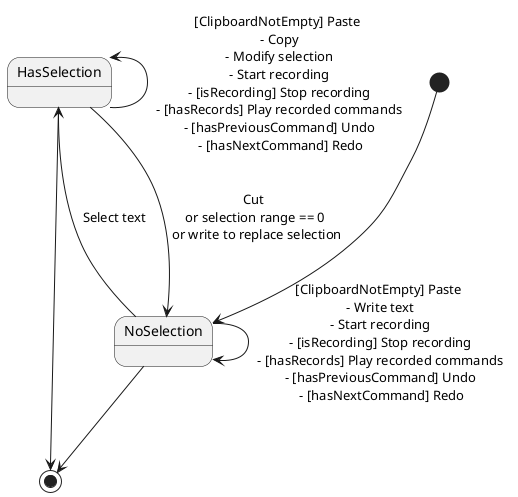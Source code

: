 @startuml
'https://plantuml.com/state-diagram

    [*] --> S1
    state "NoSelection" as S1
    state "HasSelection" as S2

    S1 --> S1 :  [ClipboardNotEmpty] Paste \n - Write text \n - Start recording \n - [isRecording] Stop recording \n - [hasRecords] Play recorded commands \n - [hasPreviousCommand] Undo \n - [hasNextCommand] Redo
    S2 -left-> S2 : [ClipboardNotEmpty] Paste \n - Copy \n - Modify selection \n - Start recording \n - [isRecording] Stop recording \n - [hasRecords] Play recorded commands \n - [hasPreviousCommand] Undo \n - [hasNextCommand] Redo
    S2 --> S1 : Cut \n or selection range == 0 \n or write to replace selection
    S1 --> S2 : Select text
    S2 --> [*]
    S1 --> [*]

@enduml